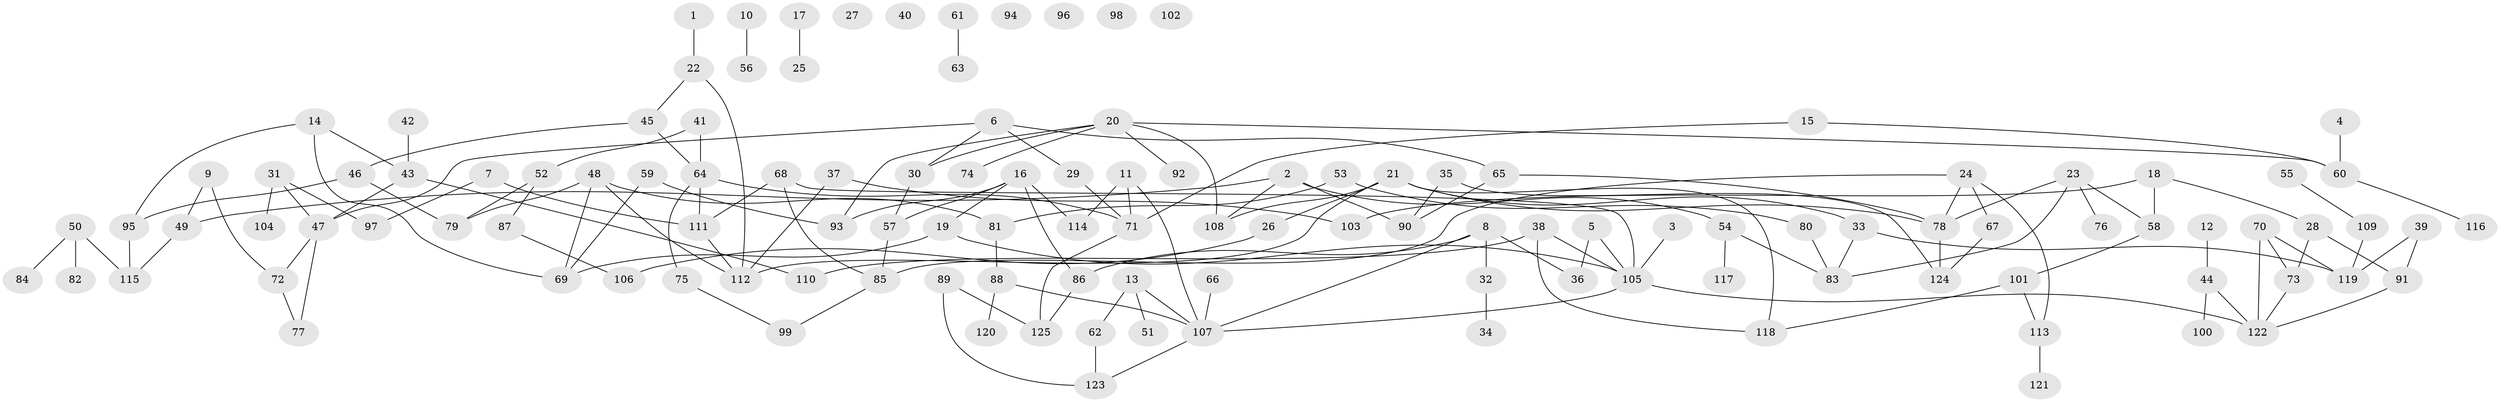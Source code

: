 // coarse degree distribution, {1: 0.24, 2: 0.29333333333333333, 0: 0.08, 4: 0.09333333333333334, 5: 0.10666666666666667, 6: 0.02666666666666667, 3: 0.10666666666666667, 11: 0.013333333333333334, 8: 0.02666666666666667, 7: 0.013333333333333334}
// Generated by graph-tools (version 1.1) at 2025/42/03/04/25 21:42:30]
// undirected, 125 vertices, 159 edges
graph export_dot {
graph [start="1"]
  node [color=gray90,style=filled];
  1;
  2;
  3;
  4;
  5;
  6;
  7;
  8;
  9;
  10;
  11;
  12;
  13;
  14;
  15;
  16;
  17;
  18;
  19;
  20;
  21;
  22;
  23;
  24;
  25;
  26;
  27;
  28;
  29;
  30;
  31;
  32;
  33;
  34;
  35;
  36;
  37;
  38;
  39;
  40;
  41;
  42;
  43;
  44;
  45;
  46;
  47;
  48;
  49;
  50;
  51;
  52;
  53;
  54;
  55;
  56;
  57;
  58;
  59;
  60;
  61;
  62;
  63;
  64;
  65;
  66;
  67;
  68;
  69;
  70;
  71;
  72;
  73;
  74;
  75;
  76;
  77;
  78;
  79;
  80;
  81;
  82;
  83;
  84;
  85;
  86;
  87;
  88;
  89;
  90;
  91;
  92;
  93;
  94;
  95;
  96;
  97;
  98;
  99;
  100;
  101;
  102;
  103;
  104;
  105;
  106;
  107;
  108;
  109;
  110;
  111;
  112;
  113;
  114;
  115;
  116;
  117;
  118;
  119;
  120;
  121;
  122;
  123;
  124;
  125;
  1 -- 22;
  2 -- 49;
  2 -- 54;
  2 -- 90;
  2 -- 108;
  3 -- 105;
  4 -- 60;
  5 -- 36;
  5 -- 105;
  6 -- 29;
  6 -- 30;
  6 -- 47;
  6 -- 65;
  7 -- 97;
  7 -- 111;
  8 -- 32;
  8 -- 36;
  8 -- 86;
  8 -- 107;
  9 -- 49;
  9 -- 72;
  10 -- 56;
  11 -- 71;
  11 -- 107;
  11 -- 114;
  12 -- 44;
  13 -- 51;
  13 -- 62;
  13 -- 107;
  14 -- 43;
  14 -- 69;
  14 -- 95;
  15 -- 60;
  15 -- 71;
  16 -- 19;
  16 -- 57;
  16 -- 86;
  16 -- 93;
  16 -- 114;
  17 -- 25;
  18 -- 28;
  18 -- 58;
  18 -- 103;
  19 -- 69;
  19 -- 105;
  20 -- 30;
  20 -- 60;
  20 -- 74;
  20 -- 92;
  20 -- 93;
  20 -- 108;
  21 -- 26;
  21 -- 33;
  21 -- 78;
  21 -- 108;
  21 -- 112;
  21 -- 118;
  22 -- 45;
  22 -- 112;
  23 -- 58;
  23 -- 76;
  23 -- 78;
  23 -- 83;
  24 -- 67;
  24 -- 78;
  24 -- 85;
  24 -- 113;
  26 -- 106;
  28 -- 73;
  28 -- 91;
  29 -- 71;
  30 -- 57;
  31 -- 47;
  31 -- 97;
  31 -- 104;
  32 -- 34;
  33 -- 83;
  33 -- 119;
  35 -- 90;
  35 -- 124;
  37 -- 103;
  37 -- 112;
  38 -- 105;
  38 -- 110;
  38 -- 118;
  39 -- 91;
  39 -- 119;
  41 -- 52;
  41 -- 64;
  42 -- 43;
  43 -- 47;
  43 -- 110;
  44 -- 100;
  44 -- 122;
  45 -- 46;
  45 -- 64;
  46 -- 79;
  46 -- 95;
  47 -- 72;
  47 -- 77;
  48 -- 69;
  48 -- 79;
  48 -- 81;
  48 -- 112;
  49 -- 115;
  50 -- 82;
  50 -- 84;
  50 -- 115;
  52 -- 79;
  52 -- 87;
  53 -- 80;
  53 -- 81;
  54 -- 83;
  54 -- 117;
  55 -- 109;
  57 -- 85;
  58 -- 101;
  59 -- 69;
  59 -- 93;
  60 -- 116;
  61 -- 63;
  62 -- 123;
  64 -- 71;
  64 -- 75;
  64 -- 111;
  65 -- 78;
  65 -- 90;
  66 -- 107;
  67 -- 124;
  68 -- 85;
  68 -- 105;
  68 -- 111;
  70 -- 73;
  70 -- 119;
  70 -- 122;
  71 -- 125;
  72 -- 77;
  73 -- 122;
  75 -- 99;
  78 -- 124;
  80 -- 83;
  81 -- 88;
  85 -- 99;
  86 -- 125;
  87 -- 106;
  88 -- 107;
  88 -- 120;
  89 -- 123;
  89 -- 125;
  91 -- 122;
  95 -- 115;
  101 -- 113;
  101 -- 118;
  105 -- 107;
  105 -- 122;
  107 -- 123;
  109 -- 119;
  111 -- 112;
  113 -- 121;
}
